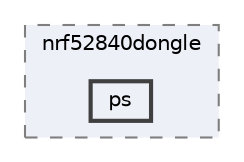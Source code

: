 digraph "/home/mj/Desktop/IoT-Chat-Digitalization/Dongle/gnrc_border_router/bin/nrf52840dongle/ps"
{
 // LATEX_PDF_SIZE
  bgcolor="transparent";
  edge [fontname=Helvetica,fontsize=10,labelfontname=Helvetica,labelfontsize=10];
  node [fontname=Helvetica,fontsize=10,shape=box,height=0.2,width=0.4];
  compound=true
  subgraph clusterdir_9941f7556d96a0e17fefe82cd217bc3a {
    graph [ bgcolor="#edf0f7", pencolor="grey50", label="nrf52840dongle", fontname=Helvetica,fontsize=10 style="filled,dashed", URL="dir_9941f7556d96a0e17fefe82cd217bc3a.html",tooltip=""]
  dir_097811180fd49fc2506f025c1fdc90c1 [label="ps", fillcolor="#edf0f7", color="grey25", style="filled,bold", URL="dir_097811180fd49fc2506f025c1fdc90c1.html",tooltip=""];
  }
}
